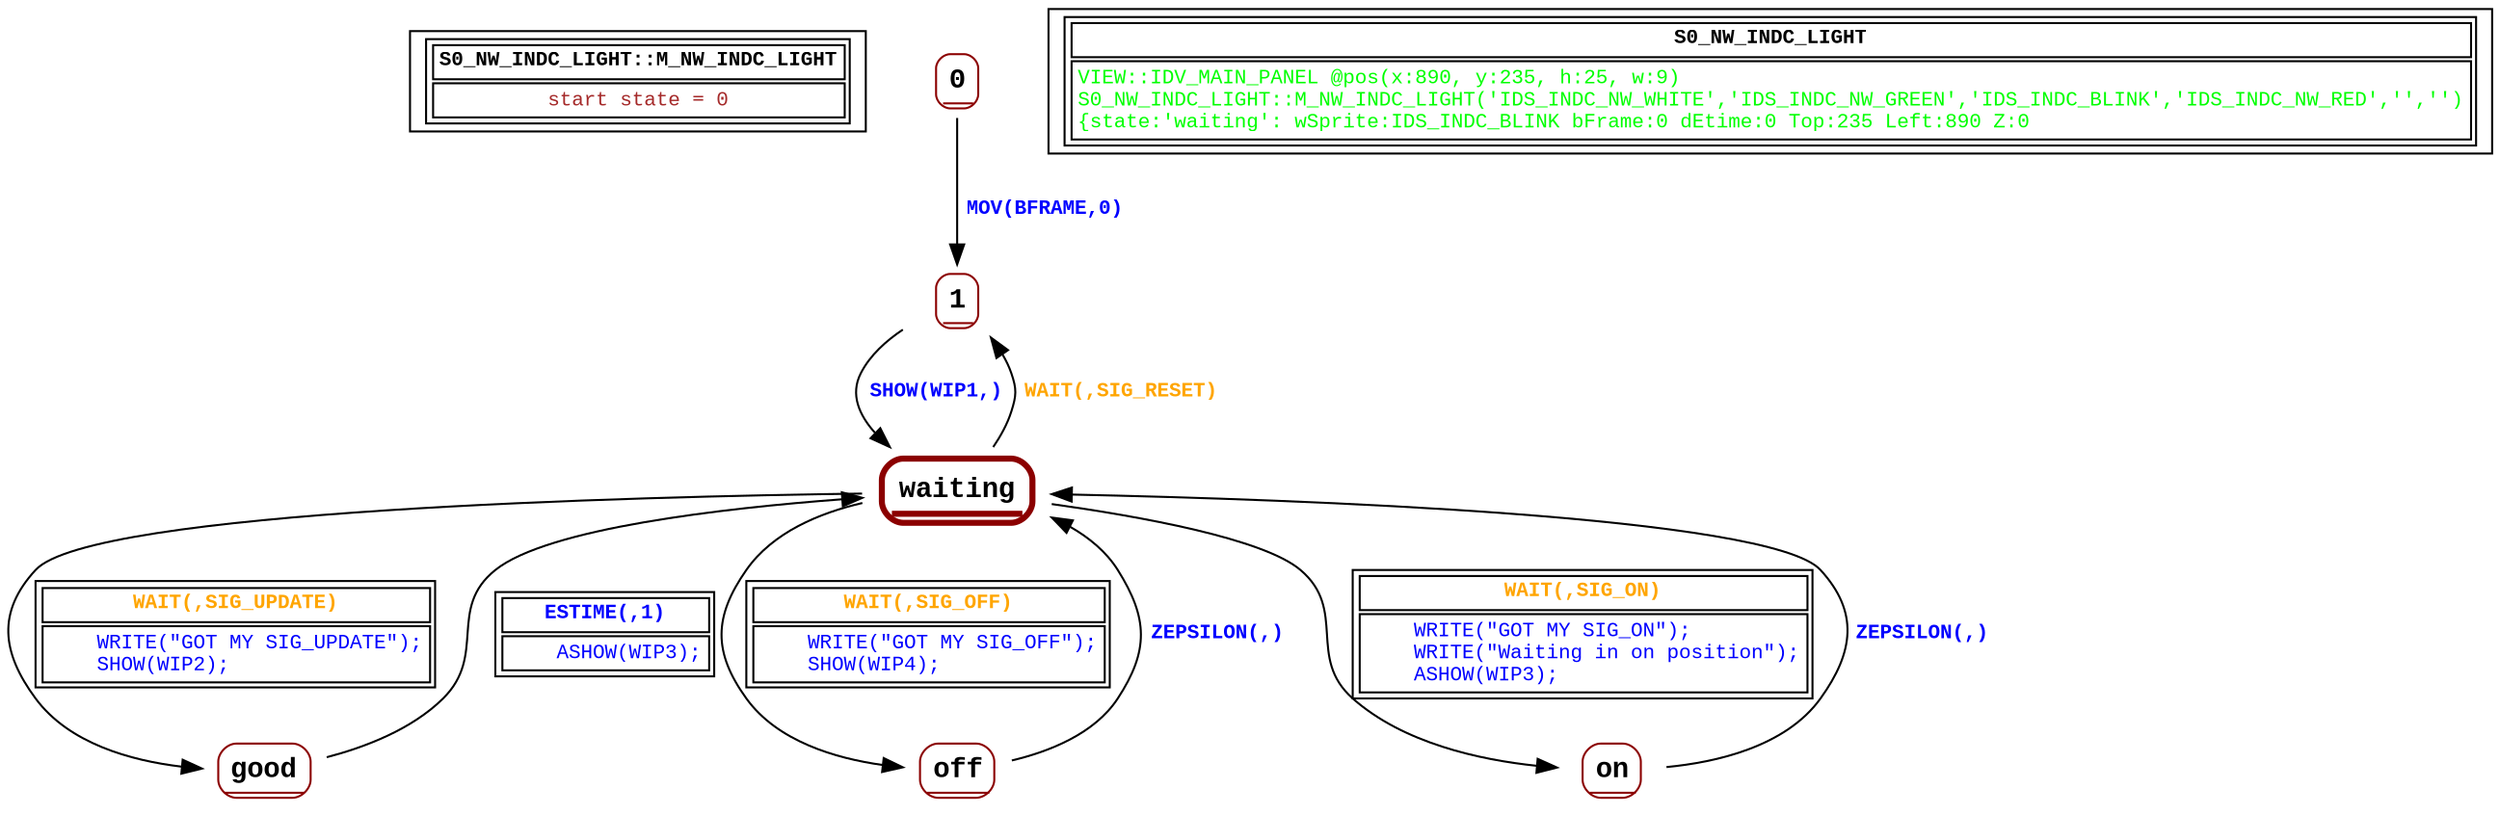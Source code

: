 digraph Automaton {
 fontname="Courier New"
	node [shape=oval, fontname="Courier New"];
	filename[shape = record, fontsize=10, label=< <table border="1"><tr><td><b>S0_NW_INDC_LIGHT::M_NW_INDC_LIGHT<br align="left"/></b></td></tr>
<tr><td><font point-size="10" color ="brown">start state = 0<br align="left"/></font></td></tr></table>>
];
	0[shape = none, fontsize=14, label=< <table border="1" color="darkred" style="rounded"><tr><td sides="b"><b>0<br align="left"/></b></td></tr>
</table>>];
"0" -> "1" [fontcolor=blue,fontsize=10,fontname="Courier New", label=< <table border="0"><tr><td><b>MOV(BFRAME,0)<br align="left"/></b></td></tr>
</table>>
];
	1[shape = none, fontsize=14, label=< <table border="1" color="darkred" style="rounded"><tr><td sides="b"><b>1<br align="left"/></b></td></tr>
</table>>];
"1" -> "waiting" [fontcolor=blue,fontsize=10,fontname="Courier New", label=< <table border="0"><tr><td><b>SHOW(WIP1,)<br align="left"/></b></td></tr>
</table>>
];
	good[shape = none, fontsize=14, label=< <table border="1" color="darkred" style="rounded"><tr><td sides="b"><b>good<br align="left"/></b></td></tr>
</table>>];
"good" -> "waiting" [fontcolor=blue,fontsize=10,fontname="Courier New", label=< <table border="1"><tr><td><b>ESTIME(,1)<br align="left"/></b></td></tr>
<tr><td><font point-size="10" color ="blue">    ASHOW(WIP3);<br align="left"/></font></td></tr></table>>
];
	off[shape = none, fontsize=14, label=< <table border="1" color="darkred" style="rounded"><tr><td sides="b"><b>off<br align="left"/></b></td></tr>
</table>>];
"off" -> "waiting" [fontcolor=blue,fontsize=10,fontname="Courier New", label=< <table border="0"><tr><td><b>ZEPSILON(,)<br align="left"/></b></td></tr>
</table>>
];
	on[shape = none, fontsize=14, label=< <table border="1" color="darkred" style="rounded"><tr><td sides="b"><b>on<br align="left"/></b></td></tr>
</table>>];
"on" -> "waiting" [fontcolor=blue,fontsize=10,fontname="Courier New", label=< <table border="0"><tr><td><b>ZEPSILON(,)<br align="left"/></b></td></tr>
</table>>
];
	waiting[shape = none, fontsize=14, label=< <table border="3" color="darkred" style="rounded"><tr><td sides="b"><b>waiting<br align="left"/></b></td></tr>
</table>>];
"waiting" -> "on" [fontcolor=orange,fontsize=10,fontname="Courier New", label=< <table border="1"><tr><td><b>WAIT(,SIG_ON)<br align="left"/></b></td></tr>
<tr><td><font point-size="10" color ="blue">    WRITE(&quot;GOT MY SIG_ON&quot;);<br align="left"/>    WRITE(&quot;Waiting in on position&quot;);<br align="left"/>    ASHOW(WIP3);<br align="left"/></font></td></tr></table>>
];
"waiting" -> "good" [fontcolor=orange,fontsize=10,fontname="Courier New", label=< <table border="1"><tr><td><b>WAIT(,SIG_UPDATE)<br align="left"/></b></td></tr>
<tr><td><font point-size="10" color ="blue">    WRITE(&quot;GOT MY SIG_UPDATE&quot;);<br align="left"/>    SHOW(WIP2);<br align="left"/></font></td></tr></table>>
];
"waiting" -> "off" [fontcolor=orange,fontsize=10,fontname="Courier New", label=< <table border="1"><tr><td><b>WAIT(,SIG_OFF)<br align="left"/></b></td></tr>
<tr><td><font point-size="10" color ="blue">    WRITE(&quot;GOT MY SIG_OFF&quot;);<br align="left"/>    SHOW(WIP4);<br align="left"/></font></td></tr></table>>
];
"waiting" -> "1" [fontcolor=orange,fontsize=10,fontname="Courier New", label=< <table border="0"><tr><td><b>WAIT(,SIG_RESET)<br align="left"/></b></td></tr>
</table>>
];
	status[shape = record, fontsize=10, label=< <table border="1"><tr><td><b>S0_NW_INDC_LIGHT<br align="left"/></b></td></tr>
<tr><td><font point-size="10" color ="green">VIEW::IDV_MAIN_PANEL @pos(x:890, y:235, h:25, w:9)<br align="left"/>S0_NW_INDC_LIGHT::M_NW_INDC_LIGHT(&apos;IDS_INDC_NW_WHITE&apos;,&apos;IDS_INDC_NW_GREEN&apos;,&apos;IDS_INDC_BLINK&apos;,&apos;IDS_INDC_NW_RED&apos;,&apos;&apos;,&apos;&apos;)<br align="left"/>			&#123;state:&apos;waiting&apos;: wSprite:IDS_INDC_BLINK bFrame:0 dEtime:0 Top:235 Left:890 Z:0<br align="left"/></font></td></tr></table>>
];
}

